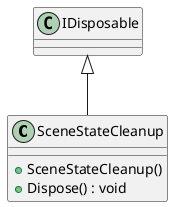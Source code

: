 @startuml
class SceneStateCleanup {
    + SceneStateCleanup()
    + Dispose() : void
}
IDisposable <|-- SceneStateCleanup
@enduml
